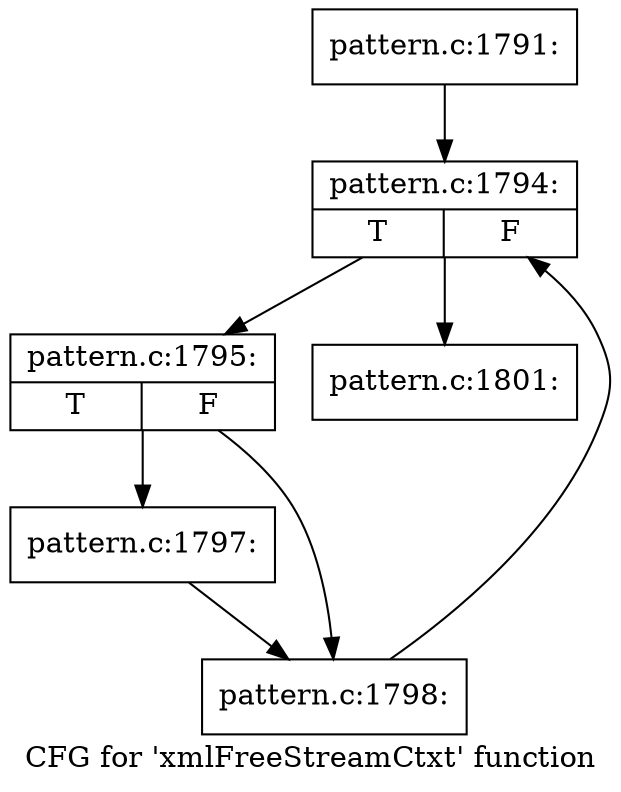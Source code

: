 digraph "CFG for 'xmlFreeStreamCtxt' function" {
	label="CFG for 'xmlFreeStreamCtxt' function";

	Node0x4529ea0 [shape=record,label="{pattern.c:1791:}"];
	Node0x4529ea0 -> Node0x4529e50;
	Node0x4529e50 [shape=record,label="{pattern.c:1794:|{<s0>T|<s1>F}}"];
	Node0x4529e50 -> Node0x4604a70;
	Node0x4529e50 -> Node0x46048a0;
	Node0x4604a70 [shape=record,label="{pattern.c:1795:|{<s0>T|<s1>F}}"];
	Node0x4604a70 -> Node0x4604e20;
	Node0x4604a70 -> Node0x4604e70;
	Node0x4604e20 [shape=record,label="{pattern.c:1797:}"];
	Node0x4604e20 -> Node0x4604e70;
	Node0x4604e70 [shape=record,label="{pattern.c:1798:}"];
	Node0x4604e70 -> Node0x4529e50;
	Node0x46048a0 [shape=record,label="{pattern.c:1801:}"];
}
